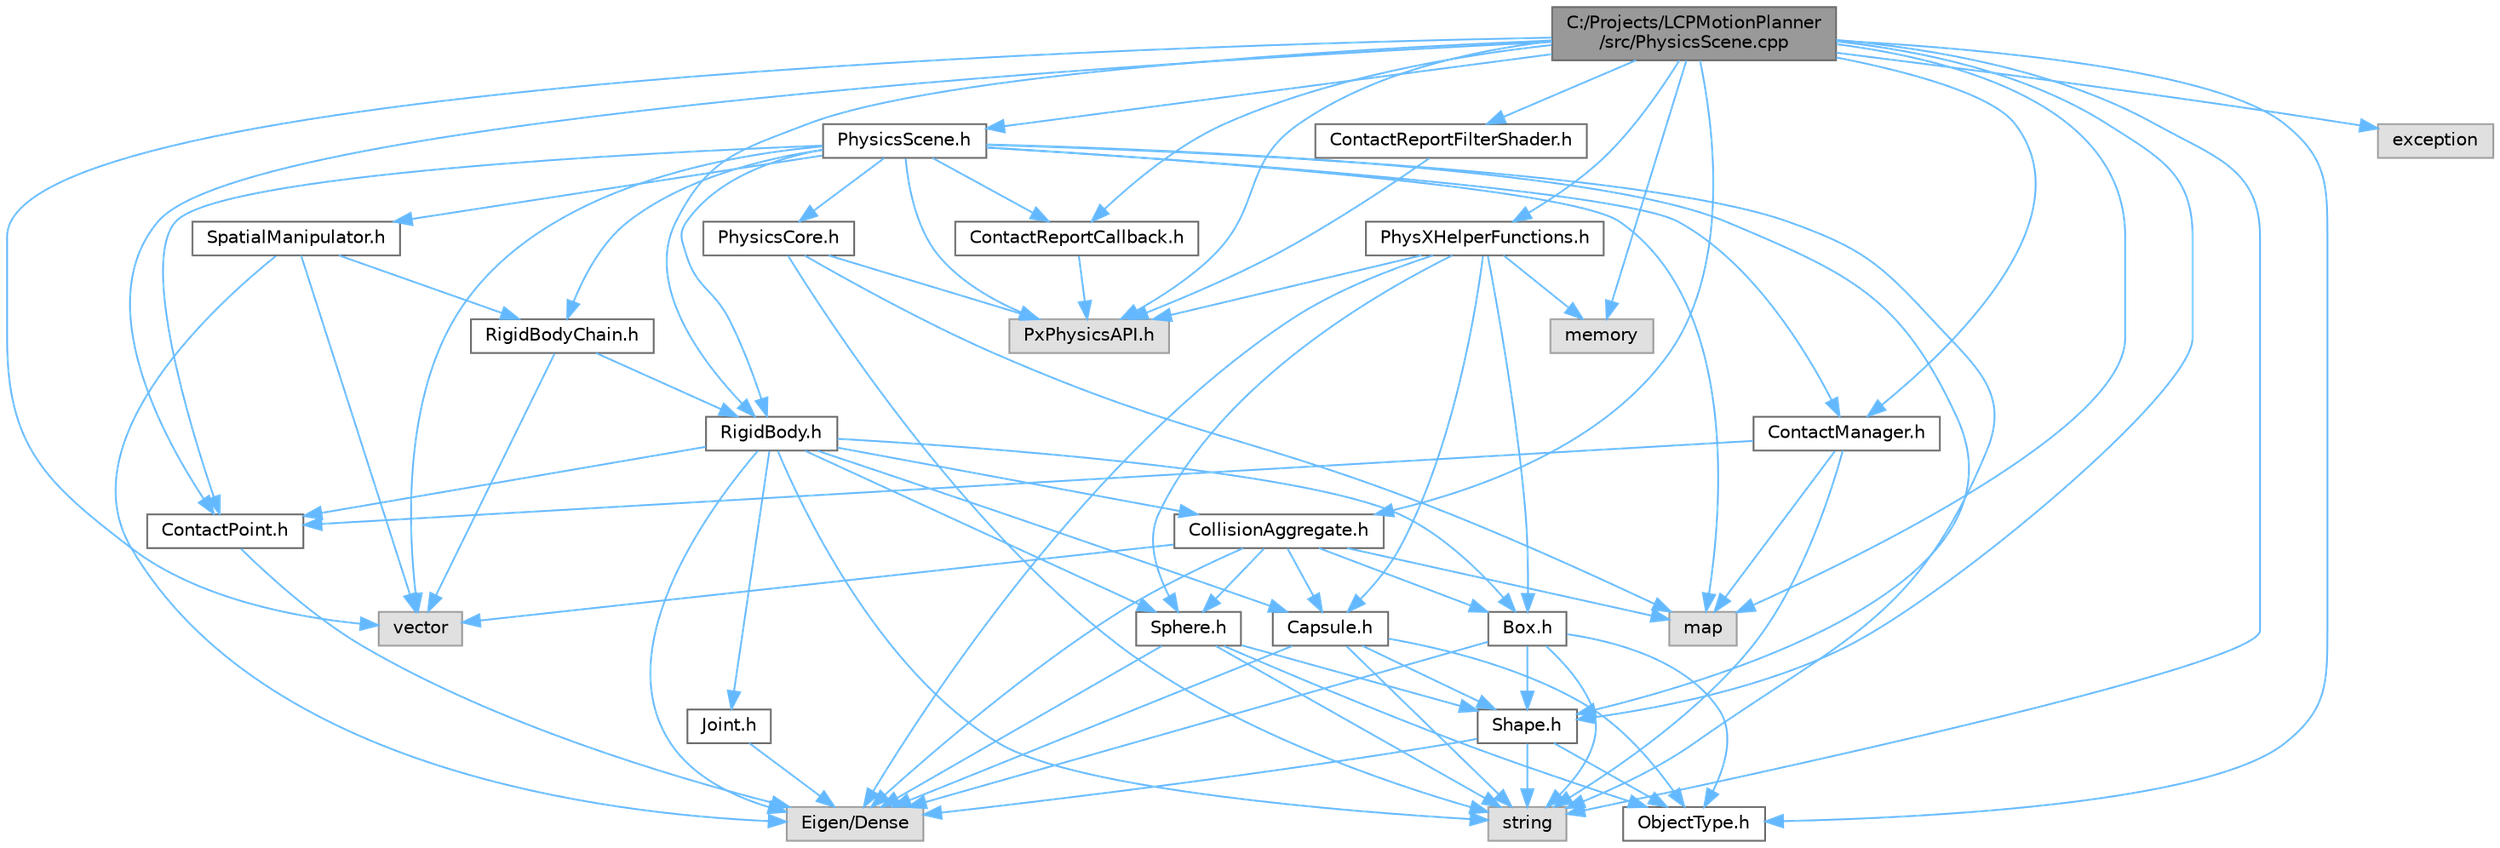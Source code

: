 digraph "C:/Projects/LCPMotionPlanner/src/PhysicsScene.cpp"
{
 // LATEX_PDF_SIZE
  bgcolor="transparent";
  edge [fontname=Helvetica,fontsize=10,labelfontname=Helvetica,labelfontsize=10];
  node [fontname=Helvetica,fontsize=10,shape=box,height=0.2,width=0.4];
  Node1 [label="C:/Projects/LCPMotionPlanner\l/src/PhysicsScene.cpp",height=0.2,width=0.4,color="gray40", fillcolor="grey60", style="filled", fontcolor="black",tooltip=" "];
  Node1 -> Node2 [color="steelblue1",style="solid"];
  Node2 [label="PhysicsScene.h",height=0.2,width=0.4,color="grey40", fillcolor="white", style="filled",URL="$_physics_scene_8h.html",tooltip=" "];
  Node2 -> Node3 [color="steelblue1",style="solid"];
  Node3 [label="PhysicsCore.h",height=0.2,width=0.4,color="grey40", fillcolor="white", style="filled",URL="$_physics_core_8h.html",tooltip=" "];
  Node3 -> Node4 [color="steelblue1",style="solid"];
  Node4 [label="PxPhysicsAPI.h",height=0.2,width=0.4,color="grey60", fillcolor="#E0E0E0", style="filled",tooltip=" "];
  Node3 -> Node5 [color="steelblue1",style="solid"];
  Node5 [label="map",height=0.2,width=0.4,color="grey60", fillcolor="#E0E0E0", style="filled",tooltip=" "];
  Node3 -> Node6 [color="steelblue1",style="solid"];
  Node6 [label="string",height=0.2,width=0.4,color="grey60", fillcolor="#E0E0E0", style="filled",tooltip=" "];
  Node2 -> Node7 [color="steelblue1",style="solid"];
  Node7 [label="ContactReportCallback.h",height=0.2,width=0.4,color="grey40", fillcolor="white", style="filled",URL="$_contact_report_callback_8h.html",tooltip=" "];
  Node7 -> Node4 [color="steelblue1",style="solid"];
  Node2 -> Node8 [color="steelblue1",style="solid"];
  Node8 [label="Shape.h",height=0.2,width=0.4,color="grey40", fillcolor="white", style="filled",URL="$_shape_8h.html",tooltip=" "];
  Node8 -> Node9 [color="steelblue1",style="solid"];
  Node9 [label="ObjectType.h",height=0.2,width=0.4,color="grey40", fillcolor="white", style="filled",URL="$_object_type_8h.html",tooltip=" "];
  Node8 -> Node10 [color="steelblue1",style="solid"];
  Node10 [label="Eigen/Dense",height=0.2,width=0.4,color="grey60", fillcolor="#E0E0E0", style="filled",tooltip=" "];
  Node8 -> Node6 [color="steelblue1",style="solid"];
  Node2 -> Node11 [color="steelblue1",style="solid"];
  Node11 [label="RigidBody.h",height=0.2,width=0.4,color="grey40", fillcolor="white", style="filled",URL="$_rigid_body_8h.html",tooltip=" "];
  Node11 -> Node10 [color="steelblue1",style="solid"];
  Node11 -> Node12 [color="steelblue1",style="solid"];
  Node12 [label="Joint.h",height=0.2,width=0.4,color="grey40", fillcolor="white", style="filled",URL="$_joint_8h.html",tooltip=" "];
  Node12 -> Node10 [color="steelblue1",style="solid"];
  Node11 -> Node13 [color="steelblue1",style="solid"];
  Node13 [label="CollisionAggregate.h",height=0.2,width=0.4,color="grey40", fillcolor="white", style="filled",URL="$_collision_aggregate_8h.html",tooltip=" "];
  Node13 -> Node14 [color="steelblue1",style="solid"];
  Node14 [label="Sphere.h",height=0.2,width=0.4,color="grey40", fillcolor="white", style="filled",URL="$_sphere_8h.html",tooltip=" "];
  Node14 -> Node8 [color="steelblue1",style="solid"];
  Node14 -> Node9 [color="steelblue1",style="solid"];
  Node14 -> Node10 [color="steelblue1",style="solid"];
  Node14 -> Node6 [color="steelblue1",style="solid"];
  Node13 -> Node15 [color="steelblue1",style="solid"];
  Node15 [label="Capsule.h",height=0.2,width=0.4,color="grey40", fillcolor="white", style="filled",URL="$_capsule_8h.html",tooltip=" "];
  Node15 -> Node8 [color="steelblue1",style="solid"];
  Node15 -> Node9 [color="steelblue1",style="solid"];
  Node15 -> Node10 [color="steelblue1",style="solid"];
  Node15 -> Node6 [color="steelblue1",style="solid"];
  Node13 -> Node16 [color="steelblue1",style="solid"];
  Node16 [label="Box.h",height=0.2,width=0.4,color="grey40", fillcolor="white", style="filled",URL="$_box_8h.html",tooltip=" "];
  Node16 -> Node8 [color="steelblue1",style="solid"];
  Node16 -> Node9 [color="steelblue1",style="solid"];
  Node16 -> Node10 [color="steelblue1",style="solid"];
  Node16 -> Node6 [color="steelblue1",style="solid"];
  Node13 -> Node17 [color="steelblue1",style="solid"];
  Node17 [label="vector",height=0.2,width=0.4,color="grey60", fillcolor="#E0E0E0", style="filled",tooltip=" "];
  Node13 -> Node5 [color="steelblue1",style="solid"];
  Node13 -> Node10 [color="steelblue1",style="solid"];
  Node11 -> Node14 [color="steelblue1",style="solid"];
  Node11 -> Node15 [color="steelblue1",style="solid"];
  Node11 -> Node16 [color="steelblue1",style="solid"];
  Node11 -> Node18 [color="steelblue1",style="solid"];
  Node18 [label="ContactPoint.h",height=0.2,width=0.4,color="grey40", fillcolor="white", style="filled",URL="$_contact_point_8h.html",tooltip=" "];
  Node18 -> Node10 [color="steelblue1",style="solid"];
  Node11 -> Node6 [color="steelblue1",style="solid"];
  Node2 -> Node19 [color="steelblue1",style="solid"];
  Node19 [label="RigidBodyChain.h",height=0.2,width=0.4,color="grey40", fillcolor="white", style="filled",URL="$_rigid_body_chain_8h.html",tooltip=" "];
  Node19 -> Node17 [color="steelblue1",style="solid"];
  Node19 -> Node11 [color="steelblue1",style="solid"];
  Node2 -> Node20 [color="steelblue1",style="solid"];
  Node20 [label="SpatialManipulator.h",height=0.2,width=0.4,color="grey40", fillcolor="white", style="filled",URL="$_spatial_manipulator_8h.html",tooltip=" "];
  Node20 -> Node19 [color="steelblue1",style="solid"];
  Node20 -> Node10 [color="steelblue1",style="solid"];
  Node20 -> Node17 [color="steelblue1",style="solid"];
  Node2 -> Node21 [color="steelblue1",style="solid"];
  Node21 [label="ContactManager.h",height=0.2,width=0.4,color="grey40", fillcolor="white", style="filled",URL="$_contact_manager_8h.html",tooltip=" "];
  Node21 -> Node18 [color="steelblue1",style="solid"];
  Node21 -> Node6 [color="steelblue1",style="solid"];
  Node21 -> Node5 [color="steelblue1",style="solid"];
  Node2 -> Node18 [color="steelblue1",style="solid"];
  Node2 -> Node4 [color="steelblue1",style="solid"];
  Node2 -> Node6 [color="steelblue1",style="solid"];
  Node2 -> Node17 [color="steelblue1",style="solid"];
  Node2 -> Node5 [color="steelblue1",style="solid"];
  Node1 -> Node22 [color="steelblue1",style="solid"];
  Node22 [label="ContactReportFilterShader.h",height=0.2,width=0.4,color="grey40", fillcolor="white", style="filled",URL="$_contact_report_filter_shader_8h.html",tooltip=" "];
  Node22 -> Node4 [color="steelblue1",style="solid"];
  Node1 -> Node7 [color="steelblue1",style="solid"];
  Node1 -> Node8 [color="steelblue1",style="solid"];
  Node1 -> Node23 [color="steelblue1",style="solid"];
  Node23 [label="PhysXHelperFunctions.h",height=0.2,width=0.4,color="grey40", fillcolor="white", style="filled",URL="$_phys_x_helper_functions_8h.html",tooltip=" "];
  Node23 -> Node14 [color="steelblue1",style="solid"];
  Node23 -> Node15 [color="steelblue1",style="solid"];
  Node23 -> Node16 [color="steelblue1",style="solid"];
  Node23 -> Node4 [color="steelblue1",style="solid"];
  Node23 -> Node10 [color="steelblue1",style="solid"];
  Node23 -> Node24 [color="steelblue1",style="solid"];
  Node24 [label="memory",height=0.2,width=0.4,color="grey60", fillcolor="#E0E0E0", style="filled",tooltip=" "];
  Node1 -> Node9 [color="steelblue1",style="solid"];
  Node1 -> Node11 [color="steelblue1",style="solid"];
  Node1 -> Node13 [color="steelblue1",style="solid"];
  Node1 -> Node21 [color="steelblue1",style="solid"];
  Node1 -> Node18 [color="steelblue1",style="solid"];
  Node1 -> Node4 [color="steelblue1",style="solid"];
  Node1 -> Node6 [color="steelblue1",style="solid"];
  Node1 -> Node24 [color="steelblue1",style="solid"];
  Node1 -> Node25 [color="steelblue1",style="solid"];
  Node25 [label="exception",height=0.2,width=0.4,color="grey60", fillcolor="#E0E0E0", style="filled",tooltip=" "];
  Node1 -> Node17 [color="steelblue1",style="solid"];
  Node1 -> Node5 [color="steelblue1",style="solid"];
}
